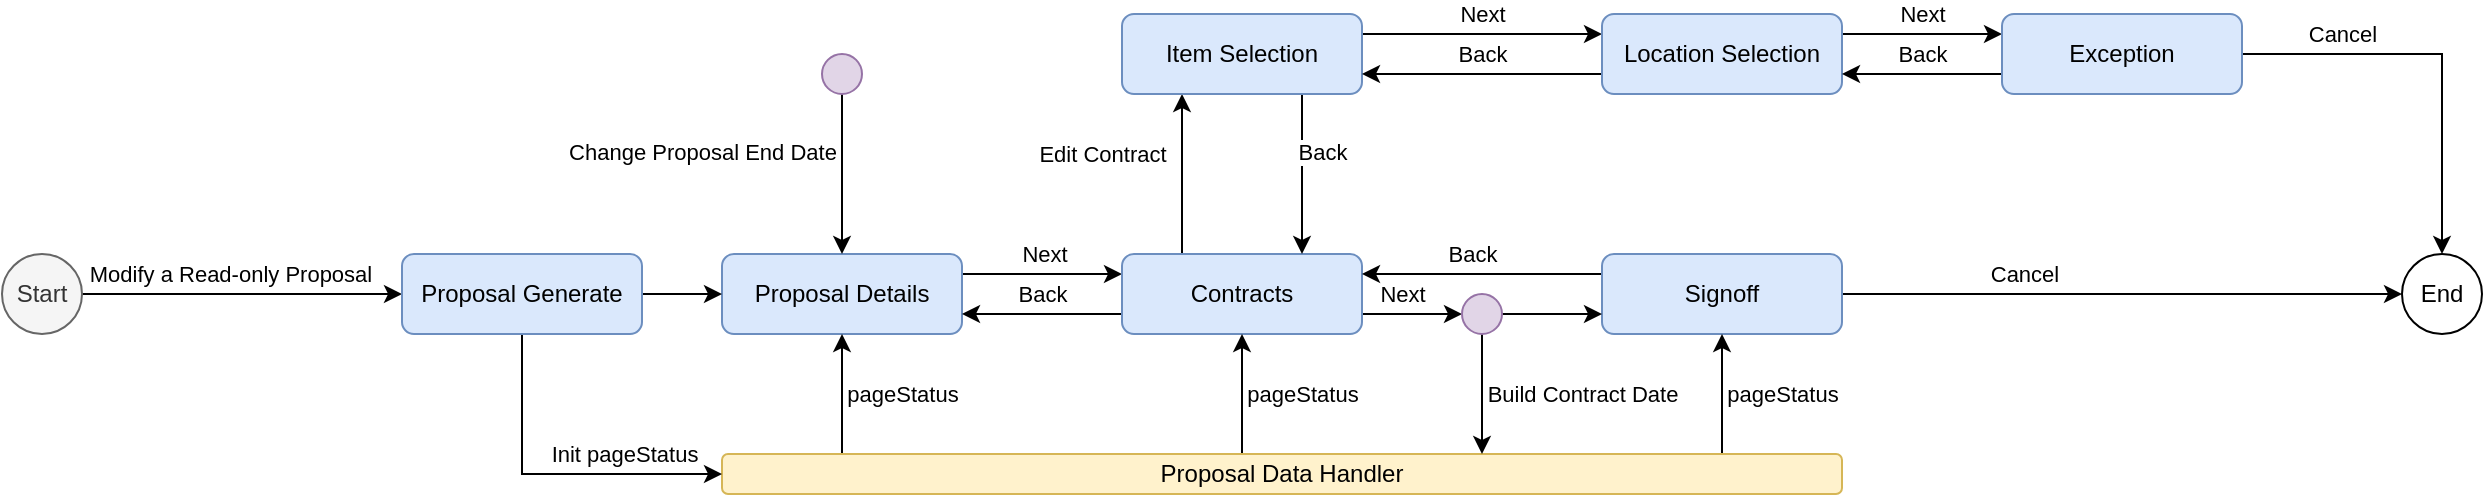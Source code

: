 <mxfile version="14.9.3" type="github">
  <diagram id="MpMKGlxmZKTNohCJST7r" name="Page-1">
    <mxGraphModel dx="1775" dy="588" grid="1" gridSize="10" guides="1" tooltips="1" connect="1" arrows="1" fold="1" page="1" pageScale="1" pageWidth="827" pageHeight="1169" math="0" shadow="0">
      <root>
        <mxCell id="0" />
        <mxCell id="1" parent="0" />
        <mxCell id="CWZlS4MAvRdUrijUF1ng-20" style="edgeStyle=orthogonalEdgeStyle;rounded=0;orthogonalLoop=1;jettySize=auto;html=1;entryX=0;entryY=0.25;entryDx=0;entryDy=0;exitX=1;exitY=0.25;exitDx=0;exitDy=0;" edge="1" parent="1" source="CWZlS4MAvRdUrijUF1ng-1" target="CWZlS4MAvRdUrijUF1ng-2">
          <mxGeometry relative="1" as="geometry" />
        </mxCell>
        <mxCell id="CWZlS4MAvRdUrijUF1ng-21" value="Next" style="edgeLabel;html=1;align=center;verticalAlign=middle;resizable=0;points=[];" vertex="1" connectable="0" parent="CWZlS4MAvRdUrijUF1ng-20">
          <mxGeometry x="-0.361" y="-2" relative="1" as="geometry">
            <mxPoint x="15" y="-12" as="offset" />
          </mxGeometry>
        </mxCell>
        <mxCell id="CWZlS4MAvRdUrijUF1ng-1" value="Proposal Details" style="rounded=1;whiteSpace=wrap;html=1;fillColor=#dae8fc;strokeColor=#6c8ebf;" vertex="1" parent="1">
          <mxGeometry x="120" y="160" width="120" height="40" as="geometry" />
        </mxCell>
        <mxCell id="CWZlS4MAvRdUrijUF1ng-14" style="edgeStyle=orthogonalEdgeStyle;rounded=0;orthogonalLoop=1;jettySize=auto;html=1;entryX=0.25;entryY=1;entryDx=0;entryDy=0;exitX=0.25;exitY=0;exitDx=0;exitDy=0;" edge="1" parent="1" source="CWZlS4MAvRdUrijUF1ng-2" target="CWZlS4MAvRdUrijUF1ng-7">
          <mxGeometry relative="1" as="geometry">
            <Array as="points" />
          </mxGeometry>
        </mxCell>
        <mxCell id="CWZlS4MAvRdUrijUF1ng-15" value="Edit Contract" style="edgeLabel;html=1;align=center;verticalAlign=middle;resizable=0;points=[];" vertex="1" connectable="0" parent="CWZlS4MAvRdUrijUF1ng-14">
          <mxGeometry x="0.25" y="-2" relative="1" as="geometry">
            <mxPoint x="-42" as="offset" />
          </mxGeometry>
        </mxCell>
        <mxCell id="CWZlS4MAvRdUrijUF1ng-22" style="edgeStyle=orthogonalEdgeStyle;rounded=0;orthogonalLoop=1;jettySize=auto;html=1;exitX=0;exitY=0.75;exitDx=0;exitDy=0;entryX=1;entryY=0.75;entryDx=0;entryDy=0;" edge="1" parent="1" source="CWZlS4MAvRdUrijUF1ng-2" target="CWZlS4MAvRdUrijUF1ng-1">
          <mxGeometry relative="1" as="geometry">
            <mxPoint x="210" y="190" as="targetPoint" />
          </mxGeometry>
        </mxCell>
        <mxCell id="CWZlS4MAvRdUrijUF1ng-23" value="Back" style="edgeLabel;html=1;align=center;verticalAlign=middle;resizable=0;points=[];" vertex="1" connectable="0" parent="CWZlS4MAvRdUrijUF1ng-22">
          <mxGeometry x="-0.294" y="1" relative="1" as="geometry">
            <mxPoint x="-12" y="-11" as="offset" />
          </mxGeometry>
        </mxCell>
        <mxCell id="CWZlS4MAvRdUrijUF1ng-41" style="edgeStyle=orthogonalEdgeStyle;rounded=0;orthogonalLoop=1;jettySize=auto;html=1;entryX=0;entryY=0.5;entryDx=0;entryDy=0;exitX=1;exitY=0.75;exitDx=0;exitDy=0;" edge="1" parent="1" source="CWZlS4MAvRdUrijUF1ng-2" target="CWZlS4MAvRdUrijUF1ng-40">
          <mxGeometry relative="1" as="geometry">
            <Array as="points">
              <mxPoint x="470" y="190" />
              <mxPoint x="470" y="190" />
            </Array>
          </mxGeometry>
        </mxCell>
        <mxCell id="CWZlS4MAvRdUrijUF1ng-45" value="Next" style="edgeLabel;html=1;align=center;verticalAlign=middle;resizable=0;points=[];" vertex="1" connectable="0" parent="CWZlS4MAvRdUrijUF1ng-41">
          <mxGeometry x="0.236" y="-1" relative="1" as="geometry">
            <mxPoint x="-11" y="-11" as="offset" />
          </mxGeometry>
        </mxCell>
        <mxCell id="CWZlS4MAvRdUrijUF1ng-2" value="Contracts" style="rounded=1;whiteSpace=wrap;html=1;fillColor=#dae8fc;strokeColor=#6c8ebf;" vertex="1" parent="1">
          <mxGeometry x="320" y="160" width="120" height="40" as="geometry" />
        </mxCell>
        <mxCell id="CWZlS4MAvRdUrijUF1ng-24" style="edgeStyle=orthogonalEdgeStyle;rounded=0;orthogonalLoop=1;jettySize=auto;html=1;exitX=0;exitY=0.25;exitDx=0;exitDy=0;entryX=1;entryY=0.25;entryDx=0;entryDy=0;" edge="1" parent="1" source="CWZlS4MAvRdUrijUF1ng-3" target="CWZlS4MAvRdUrijUF1ng-2">
          <mxGeometry relative="1" as="geometry" />
        </mxCell>
        <mxCell id="CWZlS4MAvRdUrijUF1ng-25" value="Back" style="edgeLabel;html=1;align=center;verticalAlign=middle;resizable=0;points=[];" vertex="1" connectable="0" parent="CWZlS4MAvRdUrijUF1ng-24">
          <mxGeometry x="0.258" relative="1" as="geometry">
            <mxPoint x="10" y="-10" as="offset" />
          </mxGeometry>
        </mxCell>
        <mxCell id="CWZlS4MAvRdUrijUF1ng-46" style="edgeStyle=orthogonalEdgeStyle;rounded=0;orthogonalLoop=1;jettySize=auto;html=1;entryX=0;entryY=0.5;entryDx=0;entryDy=0;" edge="1" parent="1" source="CWZlS4MAvRdUrijUF1ng-3" target="CWZlS4MAvRdUrijUF1ng-10">
          <mxGeometry relative="1" as="geometry" />
        </mxCell>
        <mxCell id="CWZlS4MAvRdUrijUF1ng-47" value="Cancel" style="edgeLabel;html=1;align=center;verticalAlign=middle;resizable=0;points=[];" vertex="1" connectable="0" parent="CWZlS4MAvRdUrijUF1ng-46">
          <mxGeometry x="-0.702" y="1" relative="1" as="geometry">
            <mxPoint x="49" y="-9" as="offset" />
          </mxGeometry>
        </mxCell>
        <mxCell id="CWZlS4MAvRdUrijUF1ng-3" value="Signoff" style="rounded=1;whiteSpace=wrap;html=1;fillColor=#dae8fc;strokeColor=#6c8ebf;" vertex="1" parent="1">
          <mxGeometry x="560" y="160" width="120" height="40" as="geometry" />
        </mxCell>
        <mxCell id="CWZlS4MAvRdUrijUF1ng-6" style="edgeStyle=orthogonalEdgeStyle;rounded=0;orthogonalLoop=1;jettySize=auto;html=1;entryX=0;entryY=0.5;entryDx=0;entryDy=0;" edge="1" parent="1" source="CWZlS4MAvRdUrijUF1ng-5" target="CWZlS4MAvRdUrijUF1ng-29">
          <mxGeometry relative="1" as="geometry" />
        </mxCell>
        <mxCell id="CWZlS4MAvRdUrijUF1ng-13" value="Modify a Read-only Proposal" style="edgeLabel;html=1;align=center;verticalAlign=middle;resizable=0;points=[];" vertex="1" connectable="0" parent="CWZlS4MAvRdUrijUF1ng-6">
          <mxGeometry x="-0.26" relative="1" as="geometry">
            <mxPoint x="15" y="-10" as="offset" />
          </mxGeometry>
        </mxCell>
        <mxCell id="CWZlS4MAvRdUrijUF1ng-5" value="Start" style="ellipse;whiteSpace=wrap;html=1;aspect=fixed;fillColor=#f5f5f5;strokeColor=#666666;fontColor=#333333;" vertex="1" parent="1">
          <mxGeometry x="-240" y="160" width="40" height="40" as="geometry" />
        </mxCell>
        <mxCell id="CWZlS4MAvRdUrijUF1ng-16" style="edgeStyle=orthogonalEdgeStyle;rounded=0;orthogonalLoop=1;jettySize=auto;html=1;entryX=0;entryY=0.25;entryDx=0;entryDy=0;exitX=1;exitY=0.25;exitDx=0;exitDy=0;" edge="1" parent="1" source="CWZlS4MAvRdUrijUF1ng-7" target="CWZlS4MAvRdUrijUF1ng-8">
          <mxGeometry relative="1" as="geometry" />
        </mxCell>
        <mxCell id="CWZlS4MAvRdUrijUF1ng-49" value="Next" style="edgeLabel;html=1;align=center;verticalAlign=middle;resizable=0;points=[];" vertex="1" connectable="0" parent="CWZlS4MAvRdUrijUF1ng-16">
          <mxGeometry x="-0.183" y="2" relative="1" as="geometry">
            <mxPoint x="11" y="-8" as="offset" />
          </mxGeometry>
        </mxCell>
        <mxCell id="CWZlS4MAvRdUrijUF1ng-18" style="edgeStyle=orthogonalEdgeStyle;rounded=0;orthogonalLoop=1;jettySize=auto;html=1;exitX=0.75;exitY=1;exitDx=0;exitDy=0;entryX=0.75;entryY=0;entryDx=0;entryDy=0;" edge="1" parent="1" source="CWZlS4MAvRdUrijUF1ng-7" target="CWZlS4MAvRdUrijUF1ng-2">
          <mxGeometry relative="1" as="geometry" />
        </mxCell>
        <mxCell id="CWZlS4MAvRdUrijUF1ng-19" value="Back" style="edgeLabel;html=1;align=center;verticalAlign=middle;resizable=0;points=[];" vertex="1" connectable="0" parent="CWZlS4MAvRdUrijUF1ng-18">
          <mxGeometry x="-0.283" y="1" relative="1" as="geometry">
            <mxPoint x="9" as="offset" />
          </mxGeometry>
        </mxCell>
        <mxCell id="CWZlS4MAvRdUrijUF1ng-7" value="Item Selection" style="rounded=1;whiteSpace=wrap;html=1;fillColor=#dae8fc;strokeColor=#6c8ebf;" vertex="1" parent="1">
          <mxGeometry x="320" y="40" width="120" height="40" as="geometry" />
        </mxCell>
        <mxCell id="CWZlS4MAvRdUrijUF1ng-17" style="edgeStyle=orthogonalEdgeStyle;rounded=0;orthogonalLoop=1;jettySize=auto;html=1;entryX=0;entryY=0.25;entryDx=0;entryDy=0;exitX=1;exitY=0.25;exitDx=0;exitDy=0;" edge="1" parent="1" source="CWZlS4MAvRdUrijUF1ng-8" target="CWZlS4MAvRdUrijUF1ng-9">
          <mxGeometry relative="1" as="geometry" />
        </mxCell>
        <mxCell id="CWZlS4MAvRdUrijUF1ng-52" value="Next" style="edgeLabel;html=1;align=center;verticalAlign=middle;resizable=0;points=[];" vertex="1" connectable="0" parent="CWZlS4MAvRdUrijUF1ng-17">
          <mxGeometry x="-0.258" y="1" relative="1" as="geometry">
            <mxPoint x="10" y="-9" as="offset" />
          </mxGeometry>
        </mxCell>
        <mxCell id="CWZlS4MAvRdUrijUF1ng-48" style="edgeStyle=orthogonalEdgeStyle;rounded=0;orthogonalLoop=1;jettySize=auto;html=1;entryX=1;entryY=0.75;entryDx=0;entryDy=0;exitX=0;exitY=0.75;exitDx=0;exitDy=0;" edge="1" parent="1" source="CWZlS4MAvRdUrijUF1ng-8" target="CWZlS4MAvRdUrijUF1ng-7">
          <mxGeometry relative="1" as="geometry" />
        </mxCell>
        <mxCell id="CWZlS4MAvRdUrijUF1ng-50" value="Back" style="edgeLabel;html=1;align=center;verticalAlign=middle;resizable=0;points=[];" vertex="1" connectable="0" parent="CWZlS4MAvRdUrijUF1ng-48">
          <mxGeometry x="0.261" y="-1" relative="1" as="geometry">
            <mxPoint x="15" y="-9" as="offset" />
          </mxGeometry>
        </mxCell>
        <mxCell id="CWZlS4MAvRdUrijUF1ng-8" value="Location Selection" style="rounded=1;whiteSpace=wrap;html=1;fillColor=#dae8fc;strokeColor=#6c8ebf;" vertex="1" parent="1">
          <mxGeometry x="560" y="40" width="120" height="40" as="geometry" />
        </mxCell>
        <mxCell id="CWZlS4MAvRdUrijUF1ng-11" style="edgeStyle=orthogonalEdgeStyle;rounded=0;orthogonalLoop=1;jettySize=auto;html=1;entryX=0.5;entryY=0;entryDx=0;entryDy=0;" edge="1" parent="1" source="CWZlS4MAvRdUrijUF1ng-9" target="CWZlS4MAvRdUrijUF1ng-10">
          <mxGeometry relative="1" as="geometry" />
        </mxCell>
        <mxCell id="CWZlS4MAvRdUrijUF1ng-12" value="Cancel" style="edgeLabel;html=1;align=center;verticalAlign=middle;resizable=0;points=[];" vertex="1" connectable="0" parent="CWZlS4MAvRdUrijUF1ng-11">
          <mxGeometry x="-0.36" y="-1" relative="1" as="geometry">
            <mxPoint x="-14" y="-11" as="offset" />
          </mxGeometry>
        </mxCell>
        <mxCell id="CWZlS4MAvRdUrijUF1ng-51" style="edgeStyle=orthogonalEdgeStyle;rounded=0;orthogonalLoop=1;jettySize=auto;html=1;entryX=1;entryY=0.75;entryDx=0;entryDy=0;exitX=0;exitY=0.75;exitDx=0;exitDy=0;" edge="1" parent="1" source="CWZlS4MAvRdUrijUF1ng-9" target="CWZlS4MAvRdUrijUF1ng-8">
          <mxGeometry relative="1" as="geometry" />
        </mxCell>
        <mxCell id="CWZlS4MAvRdUrijUF1ng-53" value="Back" style="edgeLabel;html=1;align=center;verticalAlign=middle;resizable=0;points=[];" vertex="1" connectable="0" parent="CWZlS4MAvRdUrijUF1ng-51">
          <mxGeometry x="0.225" y="1" relative="1" as="geometry">
            <mxPoint x="9" y="-11" as="offset" />
          </mxGeometry>
        </mxCell>
        <mxCell id="CWZlS4MAvRdUrijUF1ng-9" value="Exception" style="rounded=1;whiteSpace=wrap;html=1;fillColor=#dae8fc;strokeColor=#6c8ebf;" vertex="1" parent="1">
          <mxGeometry x="760" y="40" width="120" height="40" as="geometry" />
        </mxCell>
        <mxCell id="CWZlS4MAvRdUrijUF1ng-10" value="End" style="ellipse;whiteSpace=wrap;html=1;aspect=fixed;" vertex="1" parent="1">
          <mxGeometry x="960" y="160" width="40" height="40" as="geometry" />
        </mxCell>
        <mxCell id="CWZlS4MAvRdUrijUF1ng-27" style="edgeStyle=orthogonalEdgeStyle;rounded=0;orthogonalLoop=1;jettySize=auto;html=1;entryX=0.5;entryY=1;entryDx=0;entryDy=0;" edge="1" parent="1" source="CWZlS4MAvRdUrijUF1ng-26" target="CWZlS4MAvRdUrijUF1ng-1">
          <mxGeometry relative="1" as="geometry">
            <Array as="points">
              <mxPoint x="140" y="260" />
              <mxPoint x="140" y="260" />
            </Array>
          </mxGeometry>
        </mxCell>
        <mxCell id="CWZlS4MAvRdUrijUF1ng-28" value="pageStatus" style="edgeLabel;html=1;align=center;verticalAlign=middle;resizable=0;points=[];" vertex="1" connectable="0" parent="CWZlS4MAvRdUrijUF1ng-27">
          <mxGeometry x="0.2" y="1" relative="1" as="geometry">
            <mxPoint x="31" y="6" as="offset" />
          </mxGeometry>
        </mxCell>
        <mxCell id="CWZlS4MAvRdUrijUF1ng-33" style="edgeStyle=orthogonalEdgeStyle;rounded=0;orthogonalLoop=1;jettySize=auto;html=1;entryX=0.5;entryY=1;entryDx=0;entryDy=0;" edge="1" parent="1" source="CWZlS4MAvRdUrijUF1ng-26" target="CWZlS4MAvRdUrijUF1ng-2">
          <mxGeometry relative="1" as="geometry">
            <Array as="points">
              <mxPoint x="380" y="260" />
              <mxPoint x="380" y="260" />
            </Array>
          </mxGeometry>
        </mxCell>
        <mxCell id="CWZlS4MAvRdUrijUF1ng-34" value="pageStatus" style="edgeLabel;html=1;align=center;verticalAlign=middle;resizable=0;points=[];" vertex="1" connectable="0" parent="CWZlS4MAvRdUrijUF1ng-33">
          <mxGeometry x="0.233" relative="1" as="geometry">
            <mxPoint x="30" y="7" as="offset" />
          </mxGeometry>
        </mxCell>
        <mxCell id="CWZlS4MAvRdUrijUF1ng-35" style="edgeStyle=orthogonalEdgeStyle;rounded=0;orthogonalLoop=1;jettySize=auto;html=1;entryX=0.5;entryY=1;entryDx=0;entryDy=0;" edge="1" parent="1" source="CWZlS4MAvRdUrijUF1ng-26" target="CWZlS4MAvRdUrijUF1ng-3">
          <mxGeometry relative="1" as="geometry">
            <Array as="points">
              <mxPoint x="580" y="260" />
              <mxPoint x="580" y="260" />
            </Array>
          </mxGeometry>
        </mxCell>
        <mxCell id="CWZlS4MAvRdUrijUF1ng-36" value="pageStatus" style="edgeLabel;html=1;align=center;verticalAlign=middle;resizable=0;points=[];" vertex="1" connectable="0" parent="CWZlS4MAvRdUrijUF1ng-35">
          <mxGeometry x="-0.283" y="1" relative="1" as="geometry">
            <mxPoint x="31" y="-9" as="offset" />
          </mxGeometry>
        </mxCell>
        <mxCell id="CWZlS4MAvRdUrijUF1ng-26" value="Proposal Data Handler" style="rounded=1;whiteSpace=wrap;html=1;fillColor=#fff2cc;strokeColor=#d6b656;" vertex="1" parent="1">
          <mxGeometry x="120" y="260" width="560" height="20" as="geometry" />
        </mxCell>
        <mxCell id="CWZlS4MAvRdUrijUF1ng-30" style="edgeStyle=orthogonalEdgeStyle;rounded=0;orthogonalLoop=1;jettySize=auto;html=1;entryX=0;entryY=0.5;entryDx=0;entryDy=0;exitX=1;exitY=0.5;exitDx=0;exitDy=0;" edge="1" parent="1" source="CWZlS4MAvRdUrijUF1ng-29" target="CWZlS4MAvRdUrijUF1ng-1">
          <mxGeometry relative="1" as="geometry" />
        </mxCell>
        <mxCell id="CWZlS4MAvRdUrijUF1ng-31" style="edgeStyle=orthogonalEdgeStyle;rounded=0;orthogonalLoop=1;jettySize=auto;html=1;entryX=0;entryY=0.5;entryDx=0;entryDy=0;exitX=0.5;exitY=1;exitDx=0;exitDy=0;" edge="1" parent="1" source="CWZlS4MAvRdUrijUF1ng-29" target="CWZlS4MAvRdUrijUF1ng-26">
          <mxGeometry relative="1" as="geometry" />
        </mxCell>
        <mxCell id="CWZlS4MAvRdUrijUF1ng-32" value="Init pageStatus" style="edgeLabel;html=1;align=center;verticalAlign=middle;resizable=0;points=[];" vertex="1" connectable="0" parent="CWZlS4MAvRdUrijUF1ng-31">
          <mxGeometry x="0.27" y="-3" relative="1" as="geometry">
            <mxPoint x="13" y="-13" as="offset" />
          </mxGeometry>
        </mxCell>
        <mxCell id="CWZlS4MAvRdUrijUF1ng-29" value="Proposal Generate" style="rounded=1;whiteSpace=wrap;html=1;fillColor=#dae8fc;strokeColor=#6c8ebf;" vertex="1" parent="1">
          <mxGeometry x="-40" y="160" width="120" height="40" as="geometry" />
        </mxCell>
        <mxCell id="CWZlS4MAvRdUrijUF1ng-42" style="edgeStyle=orthogonalEdgeStyle;rounded=0;orthogonalLoop=1;jettySize=auto;html=1;entryX=0;entryY=0.75;entryDx=0;entryDy=0;" edge="1" parent="1" source="CWZlS4MAvRdUrijUF1ng-40" target="CWZlS4MAvRdUrijUF1ng-3">
          <mxGeometry relative="1" as="geometry" />
        </mxCell>
        <mxCell id="CWZlS4MAvRdUrijUF1ng-43" style="edgeStyle=orthogonalEdgeStyle;rounded=0;orthogonalLoop=1;jettySize=auto;html=1;exitX=0.5;exitY=1;exitDx=0;exitDy=0;" edge="1" parent="1" source="CWZlS4MAvRdUrijUF1ng-40" target="CWZlS4MAvRdUrijUF1ng-26">
          <mxGeometry relative="1" as="geometry">
            <Array as="points">
              <mxPoint x="500" y="250" />
              <mxPoint x="500" y="250" />
            </Array>
          </mxGeometry>
        </mxCell>
        <mxCell id="CWZlS4MAvRdUrijUF1ng-44" value="Build Contract Date" style="edgeLabel;html=1;align=center;verticalAlign=middle;resizable=0;points=[];" vertex="1" connectable="0" parent="CWZlS4MAvRdUrijUF1ng-43">
          <mxGeometry x="-0.244" y="-2" relative="1" as="geometry">
            <mxPoint x="52" y="7" as="offset" />
          </mxGeometry>
        </mxCell>
        <mxCell id="CWZlS4MAvRdUrijUF1ng-40" value="" style="ellipse;whiteSpace=wrap;html=1;aspect=fixed;fillColor=#e1d5e7;strokeColor=#9673a6;" vertex="1" parent="1">
          <mxGeometry x="490" y="180" width="20" height="20" as="geometry" />
        </mxCell>
        <mxCell id="CWZlS4MAvRdUrijUF1ng-57" style="edgeStyle=orthogonalEdgeStyle;rounded=0;orthogonalLoop=1;jettySize=auto;html=1;entryX=0.5;entryY=0;entryDx=0;entryDy=0;" edge="1" parent="1" source="CWZlS4MAvRdUrijUF1ng-54" target="CWZlS4MAvRdUrijUF1ng-1">
          <mxGeometry relative="1" as="geometry" />
        </mxCell>
        <mxCell id="CWZlS4MAvRdUrijUF1ng-58" value="Change Proposal End Date" style="edgeLabel;html=1;align=center;verticalAlign=middle;resizable=0;points=[];" vertex="1" connectable="0" parent="CWZlS4MAvRdUrijUF1ng-57">
          <mxGeometry x="-0.283" y="-1" relative="1" as="geometry">
            <mxPoint x="-69" as="offset" />
          </mxGeometry>
        </mxCell>
        <mxCell id="CWZlS4MAvRdUrijUF1ng-54" value="" style="ellipse;whiteSpace=wrap;html=1;aspect=fixed;fillColor=#e1d5e7;strokeColor=#9673a6;" vertex="1" parent="1">
          <mxGeometry x="170" y="60" width="20" height="20" as="geometry" />
        </mxCell>
      </root>
    </mxGraphModel>
  </diagram>
</mxfile>
